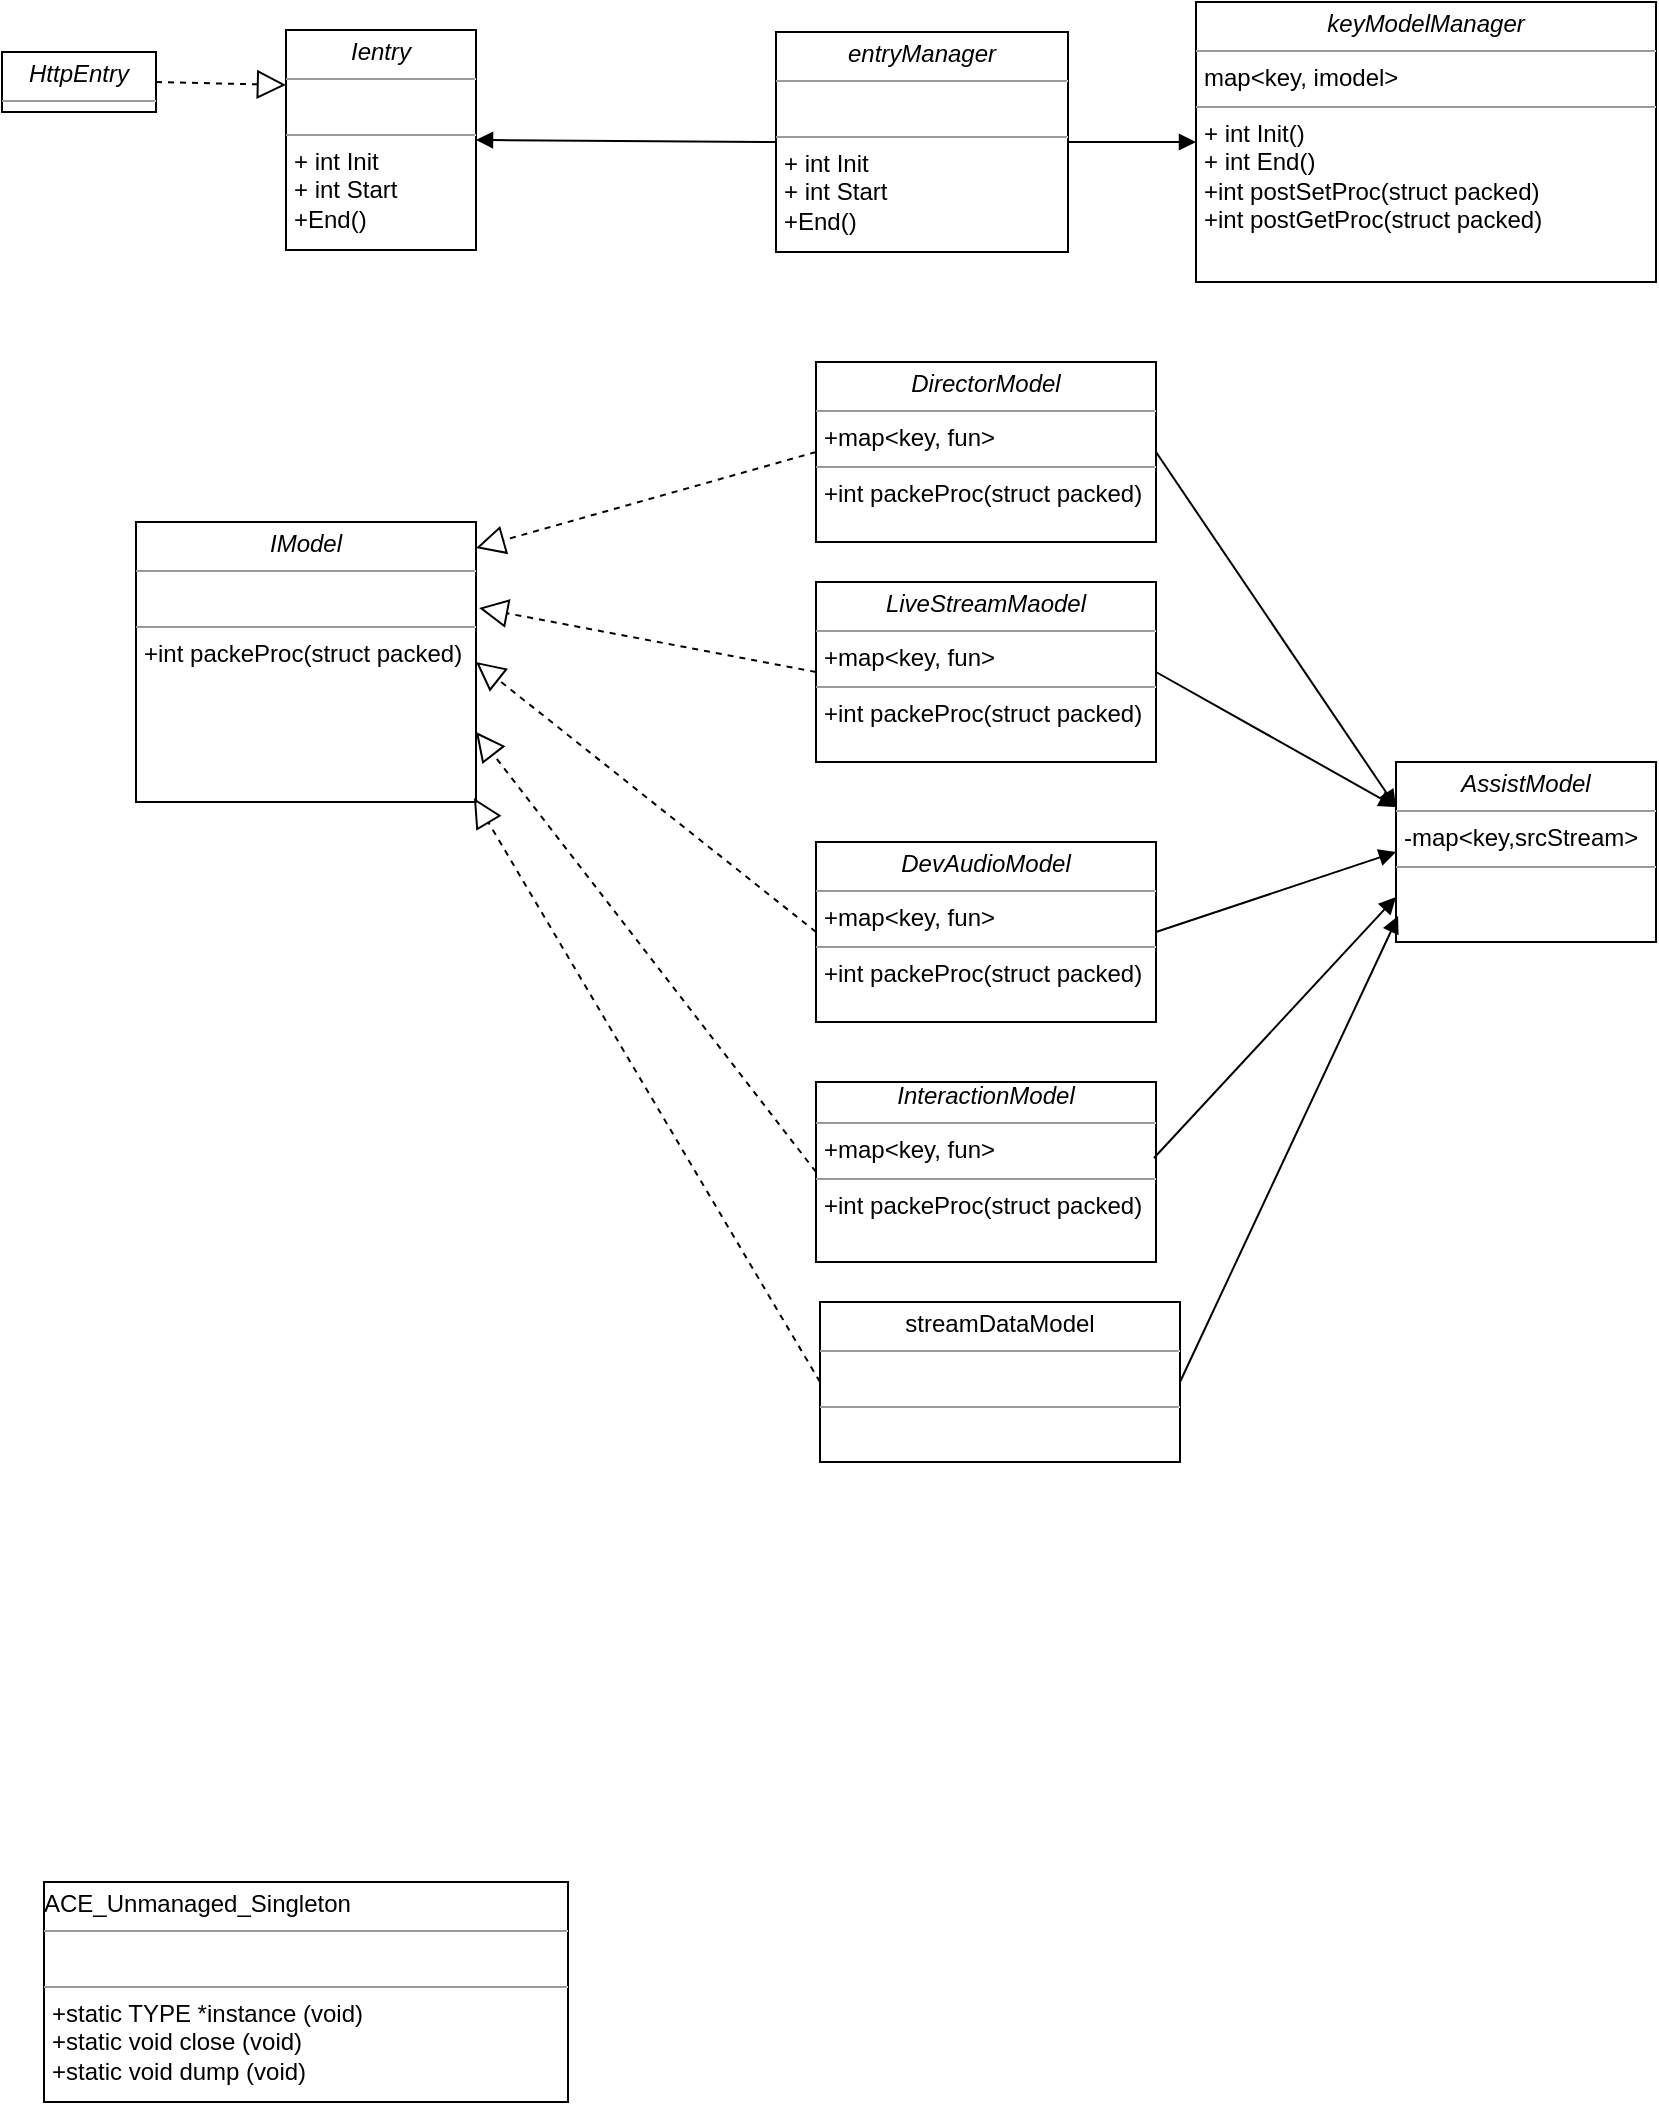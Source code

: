 <mxfile version="10.9.5" type="github"><diagram name="Page-1" id="c4acf3e9-155e-7222-9cf6-157b1a14988f"><mxGraphModel dx="1662" dy="747" grid="1" gridSize="10" guides="1" tooltips="1" connect="1" arrows="1" fold="1" page="1" pageScale="1" pageWidth="850" pageHeight="1100" background="#ffffff" math="0" shadow="0"><root><mxCell id="0"/><mxCell id="1" parent="0"/><mxCell id="5d2195bd80daf111-18" value="&lt;p style=&quot;margin: 0px ; margin-top: 4px ; text-align: center&quot;&gt;&lt;i&gt;Ientry&lt;/i&gt;&lt;/p&gt;&lt;hr size=&quot;1&quot;&gt;&lt;p style=&quot;margin: 0px ; margin-left: 4px&quot;&gt;&lt;br&gt;&lt;/p&gt;&lt;hr size=&quot;1&quot;&gt;&lt;p style=&quot;margin: 0px ; margin-left: 4px&quot;&gt;+ int Init&lt;br&gt;+ int Start&lt;/p&gt;&lt;p style=&quot;margin: 0px ; margin-left: 4px&quot;&gt;+End()&lt;/p&gt;" style="verticalAlign=top;align=left;overflow=fill;fontSize=12;fontFamily=Helvetica;html=1;rounded=0;shadow=0;comic=0;labelBackgroundColor=none;strokeColor=#000000;strokeWidth=1;fillColor=#ffffff;" parent="1" vertex="1"><mxGeometry x="153" y="24" width="95" height="110" as="geometry"/></mxCell><mxCell id="hRWsQAk9_q_5CtCunidB-2" value="&lt;p style=&quot;margin: 0px ; margin-top: 4px ; text-align: center&quot;&gt;&lt;i&gt;HttpEntry&lt;/i&gt;&lt;/p&gt;&lt;hr size=&quot;1&quot;&gt;&lt;p style=&quot;margin: 0px ; margin-left: 4px&quot;&gt;&lt;br&gt;&lt;/p&gt;&lt;hr size=&quot;1&quot;&gt;&lt;p style=&quot;margin: 0px ; margin-left: 4px&quot;&gt;&lt;br&gt;&lt;/p&gt;" style="verticalAlign=top;align=left;overflow=fill;fontSize=12;fontFamily=Helvetica;html=1;rounded=0;shadow=0;comic=0;labelBackgroundColor=none;strokeColor=#000000;strokeWidth=1;fillColor=#ffffff;" parent="1" vertex="1"><mxGeometry x="11" y="35" width="77" height="30" as="geometry"/></mxCell><mxCell id="hRWsQAk9_q_5CtCunidB-3" value="" style="endArrow=block;dashed=1;endFill=0;endSize=12;html=1;entryX=0;entryY=0.25;entryDx=0;entryDy=0;exitX=1;exitY=0.5;exitDx=0;exitDy=0;" parent="1" source="hRWsQAk9_q_5CtCunidB-2" target="5d2195bd80daf111-18" edge="1"><mxGeometry width="160" relative="1" as="geometry"><mxPoint x="91" y="165" as="sourcePoint"/><mxPoint x="251" y="165" as="targetPoint"/></mxGeometry></mxCell><mxCell id="hRWsQAk9_q_5CtCunidB-4" value="&lt;p style=&quot;margin: 0px ; margin-top: 4px ; text-align: center&quot;&gt;&lt;i&gt;keyModelManager&lt;/i&gt;&lt;/p&gt;&lt;hr size=&quot;1&quot;&gt;&lt;p style=&quot;margin: 0px ; margin-left: 4px&quot;&gt;map&amp;lt;key, imodel&amp;gt;&lt;/p&gt;&lt;hr size=&quot;1&quot;&gt;&lt;p style=&quot;margin: 0px ; margin-left: 4px&quot;&gt;+ int Init()&lt;br&gt;+ int End()&lt;/p&gt;&lt;p style=&quot;margin: 0px ; margin-left: 4px&quot;&gt;+int postSetProc(struct packed)&lt;/p&gt;&lt;p style=&quot;margin: 0px ; margin-left: 4px&quot;&gt;+int postGetProc(struct packed)&lt;br&gt;&lt;/p&gt;" style="verticalAlign=top;align=left;overflow=fill;fontSize=12;fontFamily=Helvetica;html=1;rounded=0;shadow=0;comic=0;labelBackgroundColor=none;strokeColor=#000000;strokeWidth=1;fillColor=#ffffff;" parent="1" vertex="1"><mxGeometry x="608" y="10" width="230" height="140" as="geometry"/></mxCell><mxCell id="hRWsQAk9_q_5CtCunidB-13" value="" style="html=1;verticalAlign=bottom;endArrow=block;entryX=0;entryY=0.5;entryDx=0;entryDy=0;exitX=1;exitY=0.5;exitDx=0;exitDy=0;" parent="1" source="-tyvcWJgqWN16xtKV-Ea-25" target="hRWsQAk9_q_5CtCunidB-4" edge="1"><mxGeometry width="80" relative="1" as="geometry"><mxPoint x="558" y="115" as="sourcePoint"/><mxPoint x="558" y="95" as="targetPoint"/></mxGeometry></mxCell><mxCell id="FgSPwBX7Uu8gBfBLo_qe-32" value="&lt;p style=&quot;margin: 0px ; margin-top: 4px ; text-align: center&quot;&gt;&lt;span style=&quot;text-align: left&quot;&gt;streamDataModel&lt;/span&gt;&lt;br&gt;&lt;/p&gt;&lt;hr size=&quot;1&quot;&gt;&lt;p style=&quot;margin: 0px ; margin-left: 4px&quot;&gt;&lt;br&gt;&lt;/p&gt;&lt;hr size=&quot;1&quot;&gt;&lt;p style=&quot;margin: 0px ; margin-left: 4px&quot;&gt;&lt;br&gt;&lt;/p&gt;&lt;p style=&quot;margin: 0px ; margin-left: 4px&quot;&gt;&lt;br&gt;&lt;/p&gt;" style="verticalAlign=top;align=left;overflow=fill;fontSize=12;fontFamily=Helvetica;html=1;rounded=0;shadow=0;comic=0;labelBackgroundColor=none;strokeColor=#000000;strokeWidth=1;fillColor=#ffffff;" parent="1" vertex="1"><mxGeometry x="420" y="660" width="180" height="80" as="geometry"/></mxCell><mxCell id="-tyvcWJgqWN16xtKV-Ea-1" value="&lt;p style=&quot;margin: 0px ; margin-top: 4px ; text-align: center&quot;&gt;&lt;i&gt;IModel&lt;/i&gt;&lt;/p&gt;&lt;hr size=&quot;1&quot;&gt;&lt;p style=&quot;margin: 0px ; margin-left: 4px&quot;&gt;&lt;br&gt;&lt;/p&gt;&lt;hr size=&quot;1&quot;&gt;&lt;p style=&quot;margin: 0px ; margin-left: 4px&quot;&gt;&lt;span&gt;+int packeProc(struct packed)&lt;/span&gt;&lt;br&gt;&lt;/p&gt;" style="verticalAlign=top;align=left;overflow=fill;fontSize=12;fontFamily=Helvetica;html=1;rounded=0;shadow=0;comic=0;labelBackgroundColor=none;strokeColor=#000000;strokeWidth=1;fillColor=#ffffff;" parent="1" vertex="1"><mxGeometry x="78" y="270" width="170" height="140" as="geometry"/></mxCell><mxCell id="-tyvcWJgqWN16xtKV-Ea-2" value="" style="endArrow=block;dashed=1;endFill=0;endSize=12;html=1;exitX=0;exitY=0.5;exitDx=0;exitDy=0;" parent="1" source="-tyvcWJgqWN16xtKV-Ea-3" edge="1"><mxGeometry width="160" relative="1" as="geometry"><mxPoint x="378" y="235" as="sourcePoint"/><mxPoint x="248" y="283" as="targetPoint"/></mxGeometry></mxCell><mxCell id="-tyvcWJgqWN16xtKV-Ea-3" value="&lt;p style=&quot;margin: 0px ; margin-top: 4px ; text-align: center&quot;&gt;&lt;i&gt;DirectorModel&lt;/i&gt;&lt;/p&gt;&lt;hr size=&quot;1&quot;&gt;&lt;p style=&quot;margin: 0px ; margin-left: 4px&quot;&gt;+map&amp;lt;key, fun&amp;gt;&lt;br&gt;&lt;/p&gt;&lt;hr size=&quot;1&quot;&gt;&lt;p style=&quot;margin: 0px ; margin-left: 4px&quot;&gt;&lt;span&gt;+int packeProc(struct packed)&lt;/span&gt;&lt;br&gt;&lt;/p&gt;" style="verticalAlign=top;align=left;overflow=fill;fontSize=12;fontFamily=Helvetica;html=1;rounded=0;shadow=0;comic=0;labelBackgroundColor=none;strokeColor=#000000;strokeWidth=1;fillColor=#ffffff;" parent="1" vertex="1"><mxGeometry x="418" y="190" width="170" height="90" as="geometry"/></mxCell><mxCell id="-tyvcWJgqWN16xtKV-Ea-4" value="&lt;p style=&quot;margin: 0px ; margin-top: 4px ; text-align: center&quot;&gt;&lt;i&gt;LiveStreamMaodel&lt;/i&gt;&lt;/p&gt;&lt;hr size=&quot;1&quot;&gt;&lt;p style=&quot;margin: 0px ; margin-left: 4px&quot;&gt;+map&amp;lt;key, fun&amp;gt;&lt;br&gt;&lt;/p&gt;&lt;hr size=&quot;1&quot;&gt;&lt;p style=&quot;margin: 0px ; margin-left: 4px&quot;&gt;&lt;span&gt;+int packeProc(struct packed)&lt;/span&gt;&lt;br&gt;&lt;/p&gt;" style="verticalAlign=top;align=left;overflow=fill;fontSize=12;fontFamily=Helvetica;html=1;rounded=0;shadow=0;comic=0;labelBackgroundColor=none;strokeColor=#000000;strokeWidth=1;fillColor=#ffffff;" parent="1" vertex="1"><mxGeometry x="418" y="300" width="170" height="90" as="geometry"/></mxCell><mxCell id="-tyvcWJgqWN16xtKV-Ea-5" value="&lt;p style=&quot;margin: 0px ; margin-top: 4px ; text-align: center&quot;&gt;&lt;i&gt;DevAudioModel&lt;/i&gt;&lt;/p&gt;&lt;hr size=&quot;1&quot;&gt;&lt;p style=&quot;margin: 0px ; margin-left: 4px&quot;&gt;+map&amp;lt;key, fun&amp;gt;&lt;br&gt;&lt;/p&gt;&lt;hr size=&quot;1&quot;&gt;&lt;p style=&quot;margin: 0px ; margin-left: 4px&quot;&gt;&lt;span&gt;+int packeProc(struct packed)&lt;/span&gt;&lt;br&gt;&lt;/p&gt;" style="verticalAlign=top;align=left;overflow=fill;fontSize=12;fontFamily=Helvetica;html=1;rounded=0;shadow=0;comic=0;labelBackgroundColor=none;strokeColor=#000000;strokeWidth=1;fillColor=#ffffff;" parent="1" vertex="1"><mxGeometry x="418" y="430" width="170" height="90" as="geometry"/></mxCell><mxCell id="-tyvcWJgqWN16xtKV-Ea-6" value="" style="endArrow=block;dashed=1;endFill=0;endSize=12;html=1;entryX=1.009;entryY=0.307;entryDx=0;entryDy=0;exitX=0;exitY=0.5;exitDx=0;exitDy=0;entryPerimeter=0;" parent="1" source="-tyvcWJgqWN16xtKV-Ea-4" target="-tyvcWJgqWN16xtKV-Ea-1" edge="1"><mxGeometry width="160" relative="1" as="geometry"><mxPoint x="408" y="340" as="sourcePoint"/><mxPoint x="251" y="245" as="targetPoint"/></mxGeometry></mxCell><mxCell id="-tyvcWJgqWN16xtKV-Ea-7" value="" style="endArrow=block;dashed=1;endFill=0;endSize=12;html=1;entryX=1;entryY=0.5;entryDx=0;entryDy=0;exitX=0;exitY=0.5;exitDx=0;exitDy=0;" parent="1" source="-tyvcWJgqWN16xtKV-Ea-5" target="-tyvcWJgqWN16xtKV-Ea-1" edge="1"><mxGeometry width="160" relative="1" as="geometry"><mxPoint x="428" y="355" as="sourcePoint"/><mxPoint x="251" y="280" as="targetPoint"/></mxGeometry></mxCell><mxCell id="-tyvcWJgqWN16xtKV-Ea-9" value="&lt;p style=&quot;margin: 0px ; margin-top: 4px ; text-align: center&quot;&gt;&lt;i&gt;AssistModel&lt;/i&gt;&lt;/p&gt;&lt;hr size=&quot;1&quot;&gt;&lt;p style=&quot;margin: 0px ; margin-left: 4px&quot;&gt;-map&amp;lt;key,srcStream&amp;gt;&lt;/p&gt;&lt;hr size=&quot;1&quot;&gt;&lt;p style=&quot;margin: 0px ; margin-left: 4px&quot;&gt;&lt;br&gt;&lt;/p&gt;" style="verticalAlign=top;align=left;overflow=fill;fontSize=12;fontFamily=Helvetica;html=1;rounded=0;shadow=0;comic=0;labelBackgroundColor=none;strokeColor=#000000;strokeWidth=1;fillColor=#ffffff;" parent="1" vertex="1"><mxGeometry x="708" y="390" width="130" height="90" as="geometry"/></mxCell><mxCell id="-tyvcWJgqWN16xtKV-Ea-10" value="&lt;div style=&quot;text-align: center&quot;&gt;&lt;span&gt;&lt;i&gt;Interaction&lt;/i&gt;&lt;/span&gt;&lt;i&gt;Model&lt;/i&gt;&lt;/div&gt;&lt;hr size=&quot;1&quot;&gt;&lt;p style=&quot;margin: 0px ; margin-left: 4px&quot;&gt;+map&amp;lt;key, fun&amp;gt;&lt;br&gt;&lt;/p&gt;&lt;hr size=&quot;1&quot;&gt;&lt;p style=&quot;margin: 0px ; margin-left: 4px&quot;&gt;&lt;span&gt;+int packeProc(struct packed)&lt;/span&gt;&lt;br&gt;&lt;/p&gt;" style="verticalAlign=top;align=left;overflow=fill;fontSize=12;fontFamily=Helvetica;html=1;rounded=0;shadow=0;comic=0;labelBackgroundColor=none;strokeColor=#000000;strokeWidth=1;fillColor=#ffffff;" parent="1" vertex="1"><mxGeometry x="418" y="550" width="170" height="90" as="geometry"/></mxCell><mxCell id="-tyvcWJgqWN16xtKV-Ea-11" value="" style="endArrow=block;dashed=1;endFill=0;endSize=12;html=1;entryX=1;entryY=0.75;entryDx=0;entryDy=0;exitX=0;exitY=0.5;exitDx=0;exitDy=0;" parent="1" source="-tyvcWJgqWN16xtKV-Ea-10" target="-tyvcWJgqWN16xtKV-Ea-1" edge="1"><mxGeometry width="160" relative="1" as="geometry"><mxPoint x="428" y="485" as="sourcePoint"/><mxPoint x="258" y="385" as="targetPoint"/></mxGeometry></mxCell><mxCell id="-tyvcWJgqWN16xtKV-Ea-12" value="" style="html=1;verticalAlign=bottom;endArrow=block;entryX=0;entryY=0.25;entryDx=0;entryDy=0;exitX=1;exitY=0.5;exitDx=0;exitDy=0;" parent="1" source="-tyvcWJgqWN16xtKV-Ea-3" target="-tyvcWJgqWN16xtKV-Ea-9" edge="1"><mxGeometry width="80" relative="1" as="geometry"><mxPoint x="688" y="250" as="sourcePoint"/><mxPoint x="648" y="234.5" as="targetPoint"/></mxGeometry></mxCell><mxCell id="-tyvcWJgqWN16xtKV-Ea-13" value="" style="html=1;verticalAlign=bottom;endArrow=block;entryX=0;entryY=0.25;entryDx=0;entryDy=0;exitX=1;exitY=0.5;exitDx=0;exitDy=0;" parent="1" source="-tyvcWJgqWN16xtKV-Ea-4" target="-tyvcWJgqWN16xtKV-Ea-9" edge="1"><mxGeometry width="80" relative="1" as="geometry"><mxPoint x="618" y="390" as="sourcePoint"/><mxPoint x="658" y="223" as="targetPoint"/></mxGeometry></mxCell><mxCell id="-tyvcWJgqWN16xtKV-Ea-14" value="" style="html=1;verticalAlign=bottom;endArrow=block;entryX=0;entryY=0.5;entryDx=0;entryDy=0;exitX=1;exitY=0.5;exitDx=0;exitDy=0;" parent="1" source="-tyvcWJgqWN16xtKV-Ea-5" target="-tyvcWJgqWN16xtKV-Ea-9" edge="1"><mxGeometry width="80" relative="1" as="geometry"><mxPoint x="778" y="550" as="sourcePoint"/><mxPoint x="658" y="333" as="targetPoint"/></mxGeometry></mxCell><mxCell id="-tyvcWJgqWN16xtKV-Ea-15" value="" style="html=1;verticalAlign=bottom;endArrow=block;entryX=0;entryY=0.75;entryDx=0;entryDy=0;exitX=0.994;exitY=0.422;exitDx=0;exitDy=0;exitPerimeter=0;" parent="1" source="-tyvcWJgqWN16xtKV-Ea-10" target="-tyvcWJgqWN16xtKV-Ea-9" edge="1"><mxGeometry width="80" relative="1" as="geometry"><mxPoint x="718" y="540" as="sourcePoint"/><mxPoint x="658" y="508" as="targetPoint"/></mxGeometry></mxCell><mxCell id="-tyvcWJgqWN16xtKV-Ea-16" value="" style="html=1;verticalAlign=bottom;endArrow=block;entryX=0.008;entryY=0.856;entryDx=0;entryDy=0;entryPerimeter=0;exitX=1;exitY=0.5;exitDx=0;exitDy=0;" parent="1" source="FgSPwBX7Uu8gBfBLo_qe-32" target="-tyvcWJgqWN16xtKV-Ea-9" edge="1"><mxGeometry width="80" relative="1" as="geometry"><mxPoint x="738" y="590" as="sourcePoint"/><mxPoint x="658" y="630" as="targetPoint"/><Array as="points"/></mxGeometry></mxCell><mxCell id="-tyvcWJgqWN16xtKV-Ea-25" value="&lt;p style=&quot;margin: 0px ; margin-top: 4px ; text-align: center&quot;&gt;&lt;i&gt;entryManager&lt;/i&gt;&lt;/p&gt;&lt;hr size=&quot;1&quot;&gt;&lt;p style=&quot;margin: 0px ; margin-left: 4px&quot;&gt;&lt;br&gt;&lt;/p&gt;&lt;hr size=&quot;1&quot;&gt;&lt;p style=&quot;margin: 0px ; margin-left: 4px&quot;&gt;+ int Init&lt;br&gt;+ int Start&lt;/p&gt;&lt;p style=&quot;margin: 0px ; margin-left: 4px&quot;&gt;+End()&lt;/p&gt;" style="verticalAlign=top;align=left;overflow=fill;fontSize=12;fontFamily=Helvetica;html=1;rounded=0;shadow=0;comic=0;labelBackgroundColor=none;strokeColor=#000000;strokeWidth=1;fillColor=#ffffff;" parent="1" vertex="1"><mxGeometry x="398" y="25" width="146" height="110" as="geometry"/></mxCell><mxCell id="-tyvcWJgqWN16xtKV-Ea-26" value="" style="html=1;verticalAlign=bottom;endArrow=block;exitX=0;exitY=0.5;exitDx=0;exitDy=0;entryX=1;entryY=0.5;entryDx=0;entryDy=0;" parent="1" source="-tyvcWJgqWN16xtKV-Ea-25" target="5d2195bd80daf111-18" edge="1"><mxGeometry width="80" relative="1" as="geometry"><mxPoint x="631" y="105" as="sourcePoint"/><mxPoint x="554" y="105" as="targetPoint"/></mxGeometry></mxCell><mxCell id="-tyvcWJgqWN16xtKV-Ea-34" value="" style="endArrow=block;dashed=1;endFill=0;endSize=12;html=1;entryX=0.994;entryY=0.986;entryDx=0;entryDy=0;exitX=0;exitY=0.5;exitDx=0;exitDy=0;entryPerimeter=0;" parent="1" source="FgSPwBX7Uu8gBfBLo_qe-32" target="-tyvcWJgqWN16xtKV-Ea-1" edge="1"><mxGeometry width="160" relative="1" as="geometry"><mxPoint x="428" y="605" as="sourcePoint"/><mxPoint x="258" y="385" as="targetPoint"/></mxGeometry></mxCell><mxCell id="V6-vz06IoizxYzb-Zjke-4" value="&lt;p style=&quot;text-align: left ; margin: 4px 0px 0px&quot;&gt;ACE_Unmanaged_Singleton&lt;br&gt;&lt;/p&gt;&lt;hr size=&quot;1&quot;&gt;&lt;p style=&quot;margin: 0px ; margin-left: 4px&quot;&gt;&lt;br&gt;&lt;/p&gt;&lt;hr size=&quot;1&quot;&gt;&lt;p style=&quot;margin: 0px ; margin-left: 4px&quot;&gt;+static TYPE *instance (void)&lt;/p&gt;&lt;p style=&quot;margin: 0px 0px 0px 4px&quot;&gt;+static void close (void)&lt;/p&gt;&lt;p style=&quot;margin: 0px 0px 0px 4px&quot;&gt;+static void dump (void)&lt;/p&gt;&lt;p style=&quot;margin: 0px ; margin-left: 4px&quot;&gt;&lt;br&gt;&lt;/p&gt;" style="verticalAlign=top;align=left;overflow=fill;fontSize=12;fontFamily=Helvetica;html=1;rounded=0;shadow=0;comic=0;labelBackgroundColor=none;strokeColor=#000000;strokeWidth=1;fillColor=#ffffff;" vertex="1" parent="1"><mxGeometry x="32" y="950" width="262" height="110" as="geometry"/></mxCell></root></mxGraphModel></diagram></mxfile>